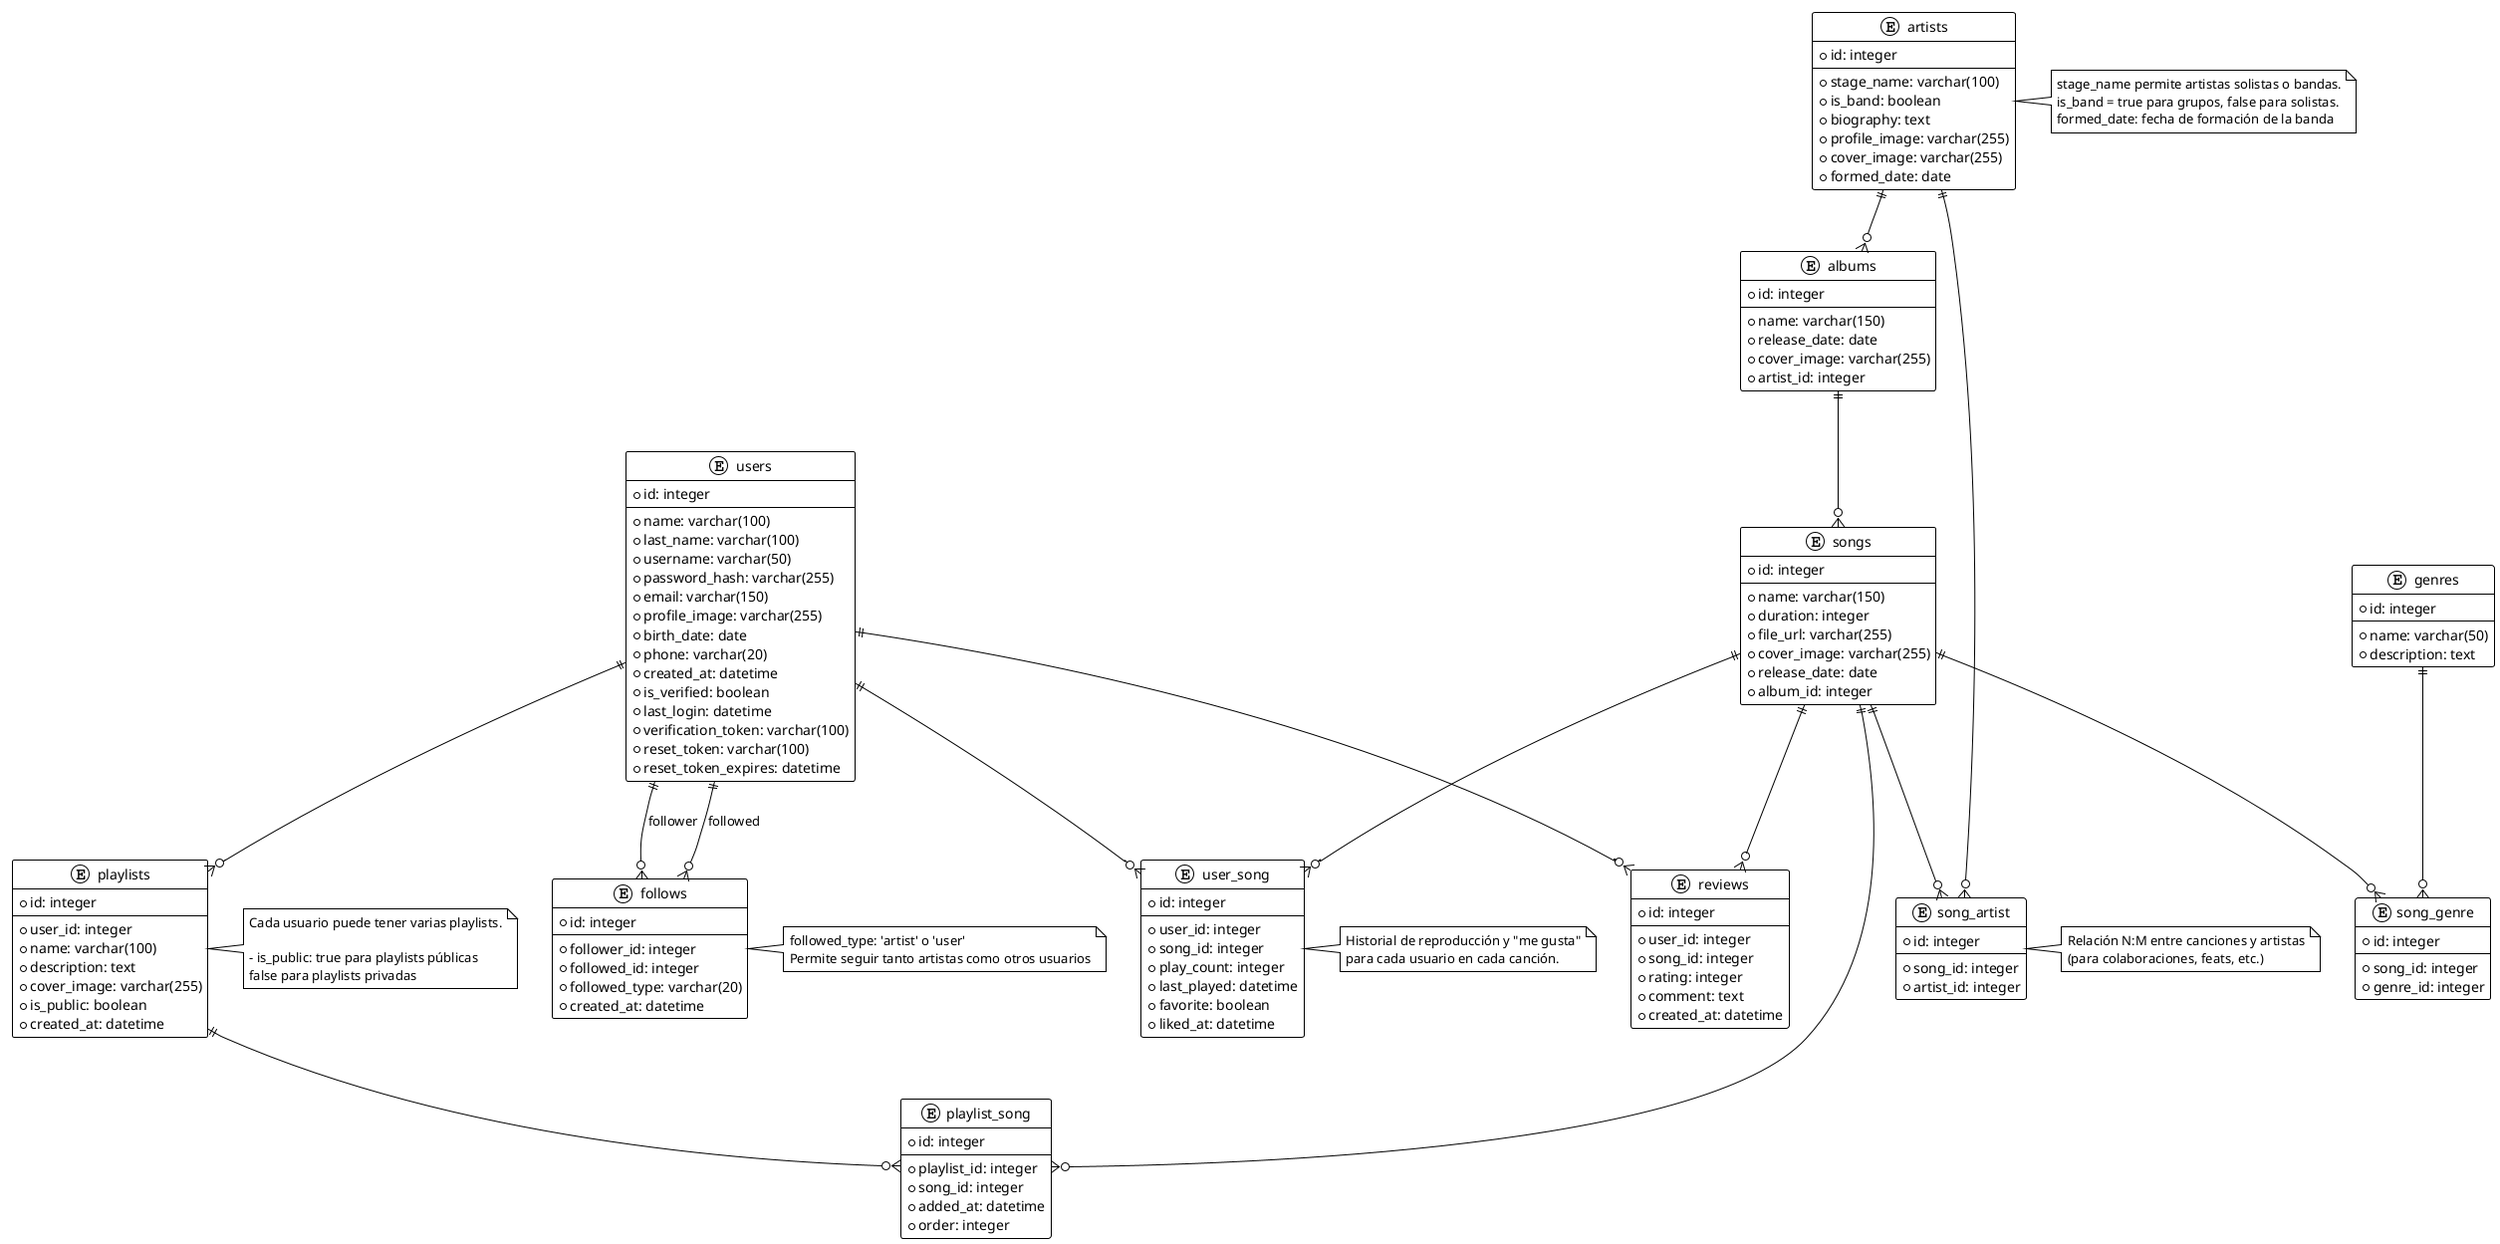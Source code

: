@startuml
!theme plain

entity "users" {
  * id: integer
  --
  * name: varchar(100)
  * last_name: varchar(100)
  * username: varchar(50)
  * password_hash: varchar(255)
  * email: varchar(150)
  * profile_image: varchar(255)
  * birth_date: date
  * phone: varchar(20)
  * created_at: datetime
  * is_verified: boolean
  * last_login: datetime
  * verification_token: varchar(100)
  * reset_token: varchar(100)
  * reset_token_expires: datetime
}

entity "artists" {
  * id: integer
  --
  * stage_name: varchar(100)
  * is_band: boolean
  * biography: text
  * profile_image: varchar(255)
  * cover_image: varchar(255)
  * formed_date: date
}

entity "albums" {
  * id: integer
  --
  * name: varchar(150)
  * release_date: date
  * cover_image: varchar(255)
  * artist_id: integer
}

entity "songs" {
  * id: integer
  --
  * name: varchar(150)
  * duration: integer
  * file_url: varchar(255)
  * cover_image: varchar(255)
  * release_date: date
  * album_id: integer
}

entity "genres" {
  * id: integer
  --
  * name: varchar(50)
  * description: text
}

entity "song_genre" {
  * id: integer
  --
  * song_id: integer
  * genre_id: integer
}

entity "song_artist" {
  * id: integer
  --
  * song_id: integer
  * artist_id: integer
}

entity "user_song" {
  * id: integer
  --
  * user_id: integer
  * song_id: integer
  * play_count: integer
  * last_played: datetime
  * favorite: boolean
  * liked_at: datetime
}

entity "playlists" {
  * id: integer
  --
  * user_id: integer
  * name: varchar(100)
  * description: text
  * cover_image: varchar(255)
  * is_public: boolean
  * created_at: datetime
}

entity "playlist_song" {
  * id: integer
  --
  * playlist_id: integer
  * song_id: integer
  * added_at: datetime
  * order: integer
}

entity "reviews" {
  * id: integer
  --
  * user_id: integer
  * song_id: integer
  * rating: integer
  * comment: text
  * created_at: datetime
}

entity "follows" {
  * id: integer
  --
  * follower_id: integer
  * followed_id: integer
  * followed_type: varchar(20)
  * created_at: datetime
}

' Relaciones
users ||--o{ user_song
songs ||--o{ user_song

artists ||--o{ albums
albums ||--o{ songs

songs ||--o{ song_artist
artists ||--o{ song_artist

users ||--o{ playlists
playlists ||--o{ playlist_song
songs ||--o{ playlist_song

genres ||--o{ song_genre
songs ||--o{ song_genre

users ||--o{ reviews
songs ||--o{ reviews

' Relaciones CORREGIDAS para follows
users ||--o{ follows : "follower"
users ||--o{ follows : "followed"

' Notas
note right of artists
  stage_name permite artistas solistas o bandas.
  is_band = true para grupos, false para solistas.
  formed_date: fecha de formación de la banda
end note

note right of song_artist
  Relación N:M entre canciones y artistas
  (para colaboraciones, feats, etc.)
end note

note right of playlists
  Cada usuario puede tener varias playlists.

  - is_public: true para playlists públicas
  false para playlists privadas
end note

note right of user_song
  Historial de reproducción y "me gusta"
  para cada usuario en cada canción.
end note

note right of follows
  followed_type: 'artist' o 'user'
  Permite seguir tanto artistas como otros usuarios
end note

@enduml
